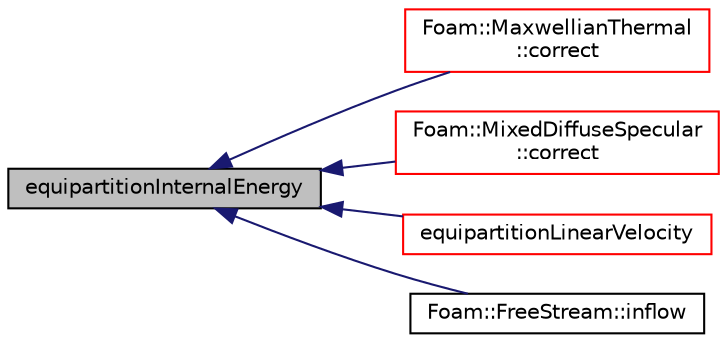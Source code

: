 digraph "equipartitionInternalEnergy"
{
  bgcolor="transparent";
  edge [fontname="Helvetica",fontsize="10",labelfontname="Helvetica",labelfontsize="10"];
  node [fontname="Helvetica",fontsize="10",shape=record];
  rankdir="LR";
  Node1 [label="equipartitionInternalEnergy",height=0.2,width=0.4,color="black", fillcolor="grey75", style="filled", fontcolor="black"];
  Node1 -> Node2 [dir="back",color="midnightblue",fontsize="10",style="solid",fontname="Helvetica"];
  Node2 [label="Foam::MaxwellianThermal\l::correct",height=0.2,width=0.4,color="red",URL="$a01486.html#a881dca43d304d4d744b6e48dac4439b1",tooltip="Apply wall correction. "];
  Node1 -> Node3 [dir="back",color="midnightblue",fontsize="10",style="solid",fontname="Helvetica"];
  Node3 [label="Foam::MixedDiffuseSpecular\l::correct",height=0.2,width=0.4,color="red",URL="$a01545.html#a881dca43d304d4d744b6e48dac4439b1",tooltip="Apply wall correction. "];
  Node1 -> Node4 [dir="back",color="midnightblue",fontsize="10",style="solid",fontname="Helvetica"];
  Node4 [label="equipartitionLinearVelocity",height=0.2,width=0.4,color="red",URL="$a00584.html#a5488dcba09b3b0f37f0b24c4cae10422",tooltip="Generate a random velocity sampled from the Maxwellian speed. "];
  Node1 -> Node5 [dir="back",color="midnightblue",fontsize="10",style="solid",fontname="Helvetica"];
  Node5 [label="Foam::FreeStream::inflow",height=0.2,width=0.4,color="black",URL="$a00869.html#a84e6a7b742df4fcb240fff3040770a0b",tooltip="Introduce particles. "];
}
